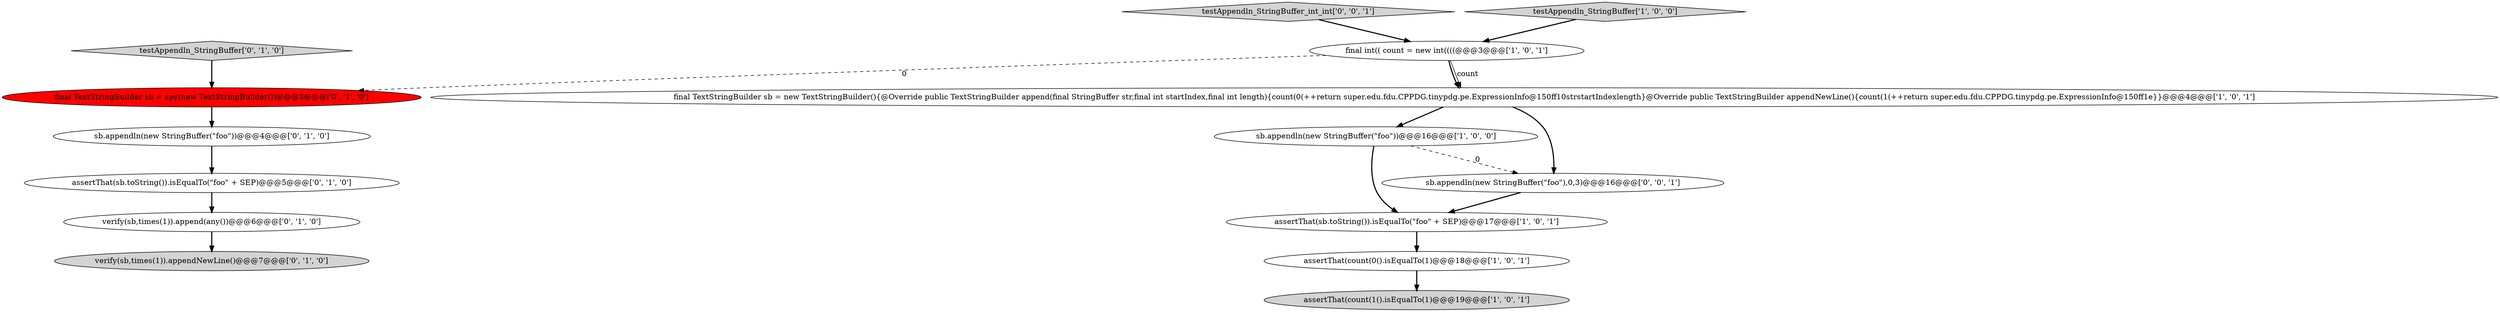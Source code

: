 digraph {
6 [style = filled, label = "final int(( count = new int((((@@@3@@@['1', '0', '1']", fillcolor = white, shape = ellipse image = "AAA0AAABBB1BBB"];
8 [style = filled, label = "testAppendln_StringBuffer['0', '1', '0']", fillcolor = lightgray, shape = diamond image = "AAA0AAABBB2BBB"];
5 [style = filled, label = "assertThat(sb.toString()).isEqualTo(\"foo\" + SEP)@@@17@@@['1', '0', '1']", fillcolor = white, shape = ellipse image = "AAA0AAABBB1BBB"];
9 [style = filled, label = "verify(sb,times(1)).append(any())@@@6@@@['0', '1', '0']", fillcolor = white, shape = ellipse image = "AAA0AAABBB2BBB"];
3 [style = filled, label = "sb.appendln(new StringBuffer(\"foo\"))@@@16@@@['1', '0', '0']", fillcolor = white, shape = ellipse image = "AAA0AAABBB1BBB"];
11 [style = filled, label = "assertThat(sb.toString()).isEqualTo(\"foo\" + SEP)@@@5@@@['0', '1', '0']", fillcolor = white, shape = ellipse image = "AAA0AAABBB2BBB"];
12 [style = filled, label = "final TextStringBuilder sb = spy(new TextStringBuilder())@@@3@@@['0', '1', '0']", fillcolor = red, shape = ellipse image = "AAA1AAABBB2BBB"];
14 [style = filled, label = "sb.appendln(new StringBuffer(\"foo\"),0,3)@@@16@@@['0', '0', '1']", fillcolor = white, shape = ellipse image = "AAA0AAABBB3BBB"];
0 [style = filled, label = "assertThat(count(1().isEqualTo(1)@@@19@@@['1', '0', '1']", fillcolor = lightgray, shape = ellipse image = "AAA0AAABBB1BBB"];
7 [style = filled, label = "sb.appendln(new StringBuffer(\"foo\"))@@@4@@@['0', '1', '0']", fillcolor = white, shape = ellipse image = "AAA0AAABBB2BBB"];
4 [style = filled, label = "assertThat(count(0().isEqualTo(1)@@@18@@@['1', '0', '1']", fillcolor = white, shape = ellipse image = "AAA0AAABBB1BBB"];
1 [style = filled, label = "final TextStringBuilder sb = new TextStringBuilder(){@Override public TextStringBuilder append(final StringBuffer str,final int startIndex,final int length){count(0(++return super.edu.fdu.CPPDG.tinypdg.pe.ExpressionInfo@150ff10strstartIndexlength}@Override public TextStringBuilder appendNewLine(){count(1(++return super.edu.fdu.CPPDG.tinypdg.pe.ExpressionInfo@150ff1e}}@@@4@@@['1', '0', '1']", fillcolor = white, shape = ellipse image = "AAA0AAABBB1BBB"];
10 [style = filled, label = "verify(sb,times(1)).appendNewLine()@@@7@@@['0', '1', '0']", fillcolor = lightgray, shape = ellipse image = "AAA0AAABBB2BBB"];
13 [style = filled, label = "testAppendln_StringBuffer_int_int['0', '0', '1']", fillcolor = lightgray, shape = diamond image = "AAA0AAABBB3BBB"];
2 [style = filled, label = "testAppendln_StringBuffer['1', '0', '0']", fillcolor = lightgray, shape = diamond image = "AAA0AAABBB1BBB"];
1->3 [style = bold, label=""];
6->1 [style = bold, label=""];
1->14 [style = bold, label=""];
3->5 [style = bold, label=""];
7->11 [style = bold, label=""];
6->1 [style = solid, label="count"];
13->6 [style = bold, label=""];
9->10 [style = bold, label=""];
3->14 [style = dashed, label="0"];
11->9 [style = bold, label=""];
2->6 [style = bold, label=""];
12->7 [style = bold, label=""];
5->4 [style = bold, label=""];
4->0 [style = bold, label=""];
14->5 [style = bold, label=""];
6->12 [style = dashed, label="0"];
8->12 [style = bold, label=""];
}
